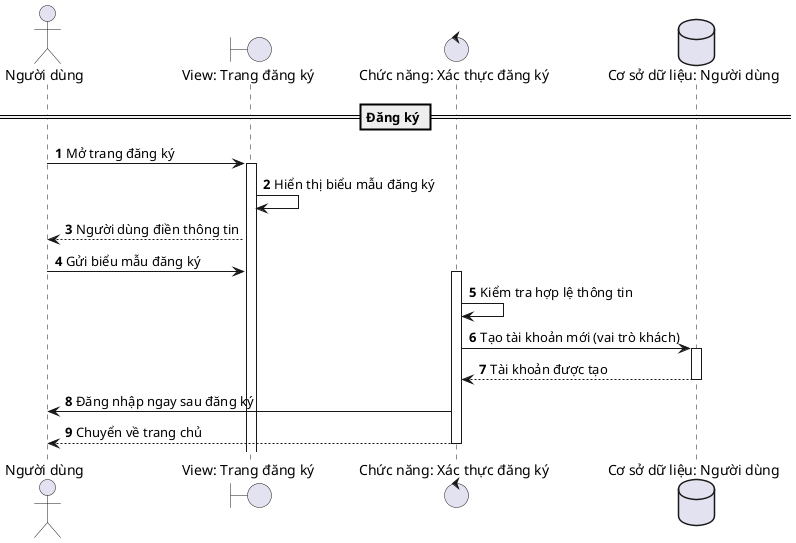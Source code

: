 @startuml
autonumber
actor N as "Người dùng"
boundary V as "View: Trang đăng ký"
control A as "Chức năng: Xác thực đăng ký"
database U as "Cơ sở dữ liệu: Người dùng"

== Đăng ký ==
N -> V : Mở trang đăng ký
activate V
V -> V : Hiển thị biểu mẫu đăng ký
V --> N : Người dùng điền thông tin
N -> V : Gửi biểu mẫu đăng ký
activate A
A -> A : Kiểm tra hợp lệ thông tin
A -> U : Tạo tài khoản mới (vai trò khách)
activate U
U --> A : Tài khoản được tạo
deactivate U
A -> N : Đăng nhập ngay sau đăng ký
A --> N : Chuyển về trang chủ
deactivate A
@enduml
